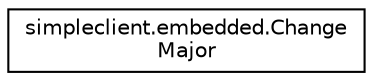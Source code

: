 digraph "Graphical Class Hierarchy"
{
  edge [fontname="Helvetica",fontsize="10",labelfontname="Helvetica",labelfontsize="10"];
  node [fontname="Helvetica",fontsize="10",shape=record];
  rankdir="LR";
  Node0 [label="simpleclient.embedded.Change\lMajor",height=0.2,width=0.4,color="black", fillcolor="white", style="filled",URL="$classsimpleclient_1_1embedded_1_1ChangeMajor.html"];
}
